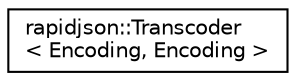 digraph "Graphical Class Hierarchy"
{
 // INTERACTIVE_SVG=YES
 // LATEX_PDF_SIZE
  edge [fontname="Helvetica",fontsize="10",labelfontname="Helvetica",labelfontsize="10"];
  node [fontname="Helvetica",fontsize="10",shape=record];
  rankdir="LR";
  Node0 [label="rapidjson::Transcoder\l\< Encoding, Encoding \>",height=0.2,width=0.4,color="black", fillcolor="white", style="filled",URL="$structrapidjson_1_1_transcoder_3_01_encoding_00_01_encoding_01_4.html",tooltip="Specialization of Transcoder with same source and target encoding."];
}
